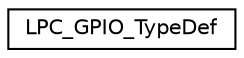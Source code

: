digraph "Graphical Class Hierarchy"
{
  edge [fontname="Helvetica",fontsize="10",labelfontname="Helvetica",labelfontsize="10"];
  node [fontname="Helvetica",fontsize="10",shape=record];
  rankdir="LR";
  Node1 [label="LPC_GPIO_TypeDef",height=0.2,width=0.4,color="black", fillcolor="white", style="filled",URL="$d8/d56/structLPC__GPIO__TypeDef.html"];
}
